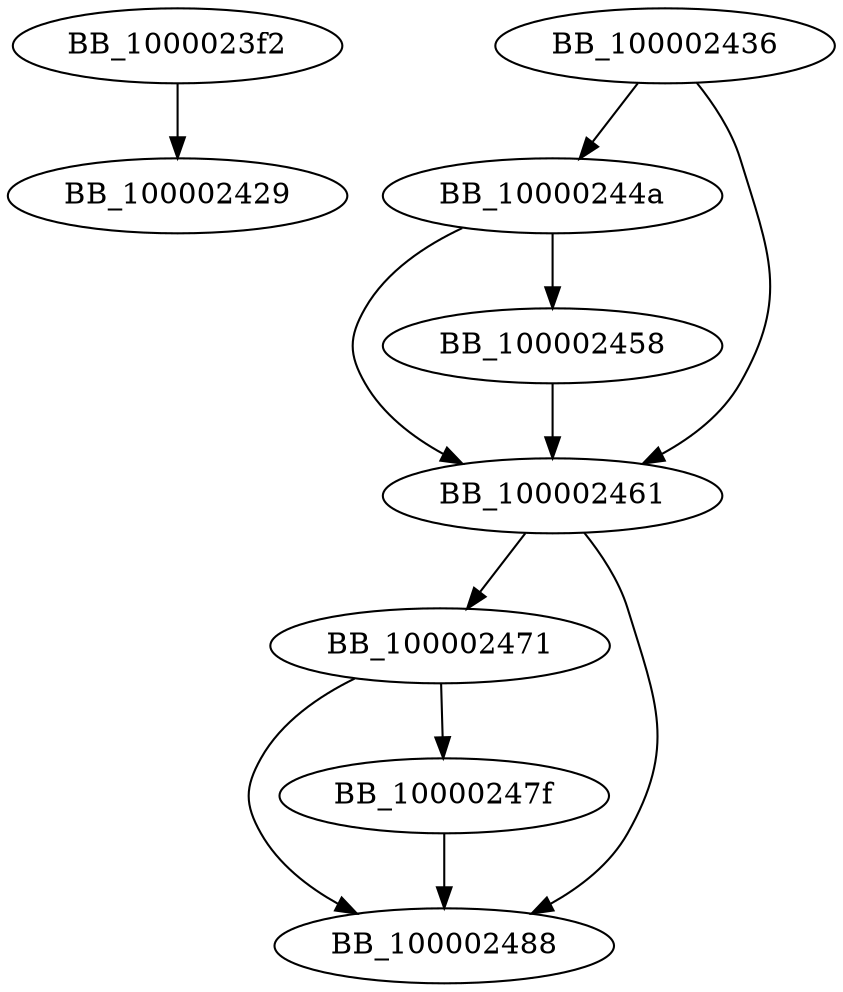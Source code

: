 DiGraph __ZN9ConnectorC2ESsl{
BB_1000023f2->BB_100002429
BB_100002436->BB_10000244a
BB_100002436->BB_100002461
BB_10000244a->BB_100002458
BB_10000244a->BB_100002461
BB_100002458->BB_100002461
BB_100002461->BB_100002471
BB_100002461->BB_100002488
BB_100002471->BB_10000247f
BB_100002471->BB_100002488
BB_10000247f->BB_100002488
}
